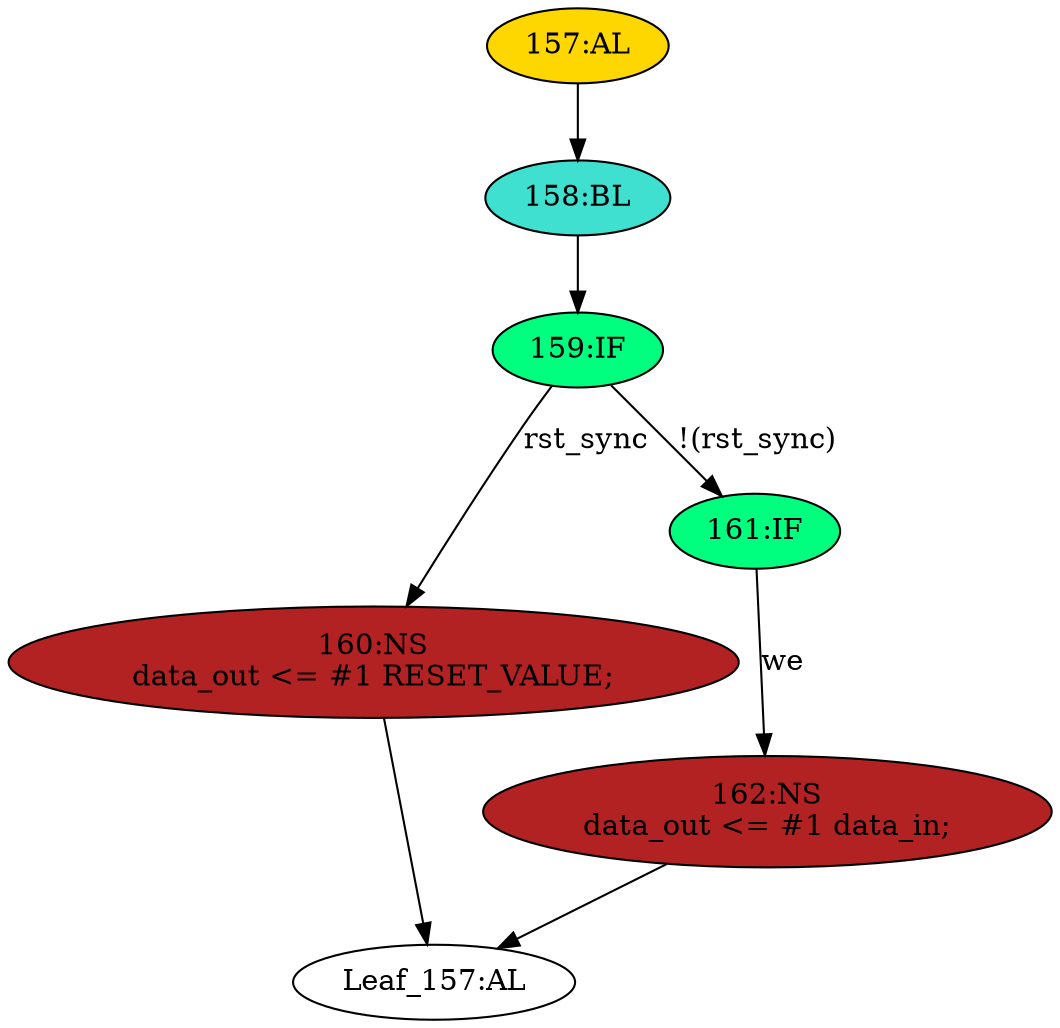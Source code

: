 strict digraph "" {
	node [label="\N"];
	"158:BL"	 [ast="<pyverilog.vparser.ast.Block object at 0x7f2b4ba66bd0>",
		fillcolor=turquoise,
		label="158:BL",
		statements="[]",
		style=filled,
		typ=Block];
	"159:IF"	 [ast="<pyverilog.vparser.ast.IfStatement object at 0x7f2b4ba66cd0>",
		fillcolor=springgreen,
		label="159:IF",
		statements="[]",
		style=filled,
		typ=IfStatement];
	"158:BL" -> "159:IF"	 [cond="[]",
		lineno=None];
	"160:NS"	 [ast="<pyverilog.vparser.ast.NonblockingSubstitution object at 0x7f2b4ba76090>",
		fillcolor=firebrick,
		label="160:NS
data_out <= #1 RESET_VALUE;",
		statements="[<pyverilog.vparser.ast.NonblockingSubstitution object at 0x7f2b4ba76090>]",
		style=filled,
		typ=NonblockingSubstitution];
	"Leaf_157:AL"	 [def_var="['data_out']",
		label="Leaf_157:AL"];
	"160:NS" -> "Leaf_157:AL"	 [cond="[]",
		lineno=None];
	"159:IF" -> "160:NS"	 [cond="['rst_sync']",
		label=rst_sync,
		lineno=159];
	"161:IF"	 [ast="<pyverilog.vparser.ast.IfStatement object at 0x7f2b4ba66d50>",
		fillcolor=springgreen,
		label="161:IF",
		statements="[]",
		style=filled,
		typ=IfStatement];
	"159:IF" -> "161:IF"	 [cond="['rst_sync']",
		label="!(rst_sync)",
		lineno=159];
	"157:AL"	 [ast="<pyverilog.vparser.ast.Always object at 0x7f2b4ba76290>",
		clk_sens=True,
		fillcolor=gold,
		label="157:AL",
		sens="['clk']",
		statements="[]",
		style=filled,
		typ=Always,
		use_var="['we', 'rst_sync', 'data_in']"];
	"157:AL" -> "158:BL"	 [cond="[]",
		lineno=None];
	"162:NS"	 [ast="<pyverilog.vparser.ast.NonblockingSubstitution object at 0x7f2b4ba66dd0>",
		fillcolor=firebrick,
		label="162:NS
data_out <= #1 data_in;",
		statements="[<pyverilog.vparser.ast.NonblockingSubstitution object at 0x7f2b4ba66dd0>]",
		style=filled,
		typ=NonblockingSubstitution];
	"162:NS" -> "Leaf_157:AL"	 [cond="[]",
		lineno=None];
	"161:IF" -> "162:NS"	 [cond="['we']",
		label=we,
		lineno=161];
}
